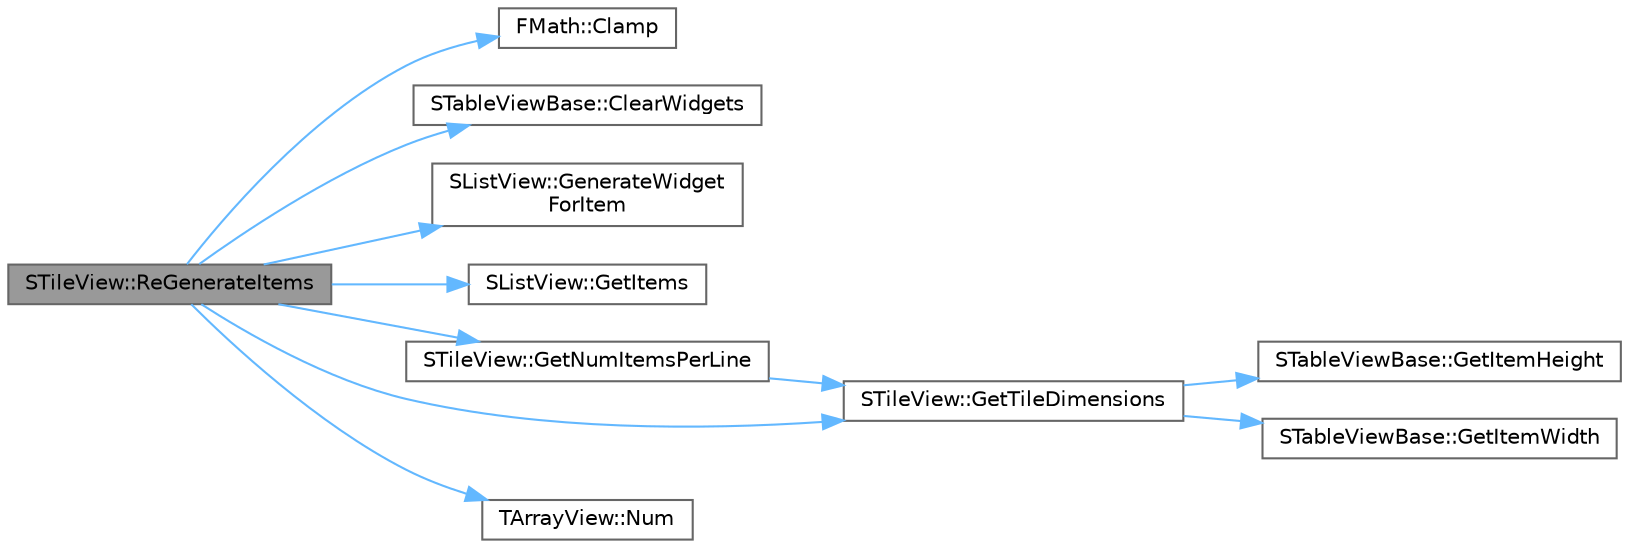 digraph "STileView::ReGenerateItems"
{
 // INTERACTIVE_SVG=YES
 // LATEX_PDF_SIZE
  bgcolor="transparent";
  edge [fontname=Helvetica,fontsize=10,labelfontname=Helvetica,labelfontsize=10];
  node [fontname=Helvetica,fontsize=10,shape=box,height=0.2,width=0.4];
  rankdir="LR";
  Node1 [id="Node000001",label="STileView::ReGenerateItems",height=0.2,width=0.4,color="gray40", fillcolor="grey60", style="filled", fontcolor="black",tooltip="Update generate Widgets for Items as needed and clean up any Widgets that are no longer needed."];
  Node1 -> Node2 [id="edge1_Node000001_Node000002",color="steelblue1",style="solid",tooltip=" "];
  Node2 [id="Node000002",label="FMath::Clamp",height=0.2,width=0.4,color="grey40", fillcolor="white", style="filled",URL="$dc/d20/structFMath.html#a7dbca5929b2ea7f13304eb4c927dab6c",tooltip="Clamps X to be between Min and Max, inclusive."];
  Node1 -> Node3 [id="edge2_Node000001_Node000003",color="steelblue1",style="solid",tooltip=" "];
  Node3 [id="Node000003",label="STableViewBase::ClearWidgets",height=0.2,width=0.4,color="grey40", fillcolor="white", style="filled",URL="$dc/d5c/classSTableViewBase.html#aac5cd429455e257aa4ff0b7b6ac3276f",tooltip="Remove all the widgets from the view."];
  Node1 -> Node4 [id="edge3_Node000001_Node000004",color="steelblue1",style="solid",tooltip=" "];
  Node4 [id="Node000004",label="SListView::GenerateWidget\lForItem",height=0.2,width=0.4,color="grey40", fillcolor="white", style="filled",URL="$d1/dc1/classSListView.html#a795cfa62eeee9737c339706a999f8441",tooltip=" "];
  Node1 -> Node5 [id="edge4_Node000001_Node000005",color="steelblue1",style="solid",tooltip=" "];
  Node5 [id="Node000005",label="SListView::GetItems",height=0.2,width=0.4,color="grey40", fillcolor="white", style="filled",URL="$d1/dc1/classSListView.html#a1173896bcdc632619a64ed12fdffd989",tooltip=" "];
  Node1 -> Node6 [id="edge5_Node000001_Node000006",color="steelblue1",style="solid",tooltip=" "];
  Node6 [id="Node000006",label="STileView::GetNumItemsPerLine",height=0.2,width=0.4,color="grey40", fillcolor="white", style="filled",URL="$d0/d1a/classSTileView.html#a64e1502f6771980216b34348f04e3caf",tooltip="Get the number of items that can fit in the view along the line axis (orthogonal to the scroll axis) ..."];
  Node6 -> Node7 [id="edge6_Node000006_Node000007",color="steelblue1",style="solid",tooltip=" "];
  Node7 [id="Node000007",label="STileView::GetTileDimensions",height=0.2,width=0.4,color="grey40", fillcolor="white", style="filled",URL="$d0/d1a/classSTileView.html#acef64085bee0375a04fdc0f576264e5b",tooltip=" "];
  Node7 -> Node8 [id="edge7_Node000007_Node000008",color="steelblue1",style="solid",tooltip=" "];
  Node8 [id="Node000008",label="STableViewBase::GetItemHeight",height=0.2,width=0.4,color="grey40", fillcolor="white", style="filled",URL="$dc/d5c/classSTableViewBase.html#aa72dbf21d116f5cc5070815abe98654f",tooltip="Get the uniform item height that is enforced by ListViews."];
  Node7 -> Node9 [id="edge8_Node000007_Node000009",color="steelblue1",style="solid",tooltip=" "];
  Node9 [id="Node000009",label="STableViewBase::GetItemWidth",height=0.2,width=0.4,color="grey40", fillcolor="white", style="filled",URL="$dc/d5c/classSTableViewBase.html#a49ab8bc6ad0f5f534a9f4d960531ff55",tooltip="Get the uniform item width."];
  Node1 -> Node7 [id="edge9_Node000001_Node000007",color="steelblue1",style="solid",tooltip=" "];
  Node1 -> Node10 [id="edge10_Node000001_Node000010",color="steelblue1",style="solid",tooltip=" "];
  Node10 [id="Node000010",label="TArrayView::Num",height=0.2,width=0.4,color="grey40", fillcolor="white", style="filled",URL="$db/d13/classTArrayView.html#ae5b1658ae1312e54b0d669664cbf88ed",tooltip="Returns number of elements in array."];
}
